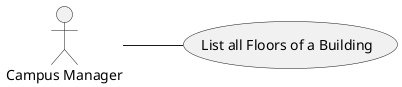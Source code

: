 @startuml

left to right direction

(List all Floors of a Building) as (x)

:Campus Manager: as CM

CM -- (x)

@enduml

